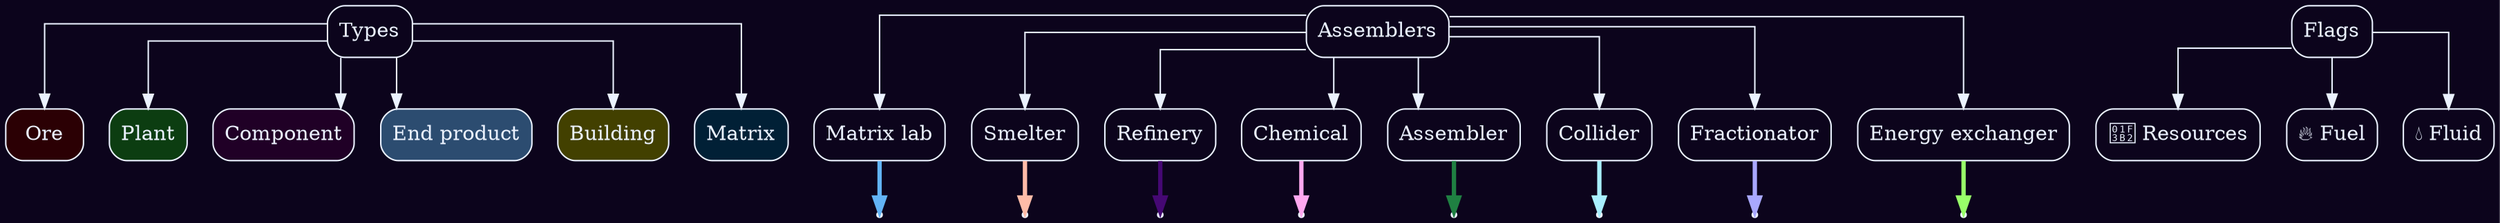 digraph g {
  graph [overlap=false, splines=ortho, ratio=auto, bgcolor="#0c041c", fontcolor="#ebf2ff", fontname=Roboto, fontsize=10];
  node [shape=box, style="rounded,filled", fontcolor="#ebf2ff", color="#ebf2ff"];
  edge [fontcolor="#ebf2ff", color="#ebf2ff", penwidth=3, minlen=1];
types [label="Types", fillcolor="#0c041c"]; assemblers [label="Assemblers", fillcolor="#0c041c"]; flags [label="Flags", fillcolor="#0c041c"];   natural_generation [label="🎲 Resources", fillcolor="#0c041c"]; flags ->natural_generation [penwidth=1];
  fuel [label="🔥 Fuel", fillcolor="#0c041c"]; flags ->fuel [penwidth=1];
  fluid [label="💧 Fluid", fillcolor="#0c041c"]; flags ->fluid [penwidth=1];
  ore [label="Ore", fillcolor="#2b0004"]; types -> ore [penwidth=1];
  plant [label="Plant", fillcolor="#0c3d11"]; types -> plant [penwidth=1];
  component [label="Component", fillcolor="#200026"]; types -> component [penwidth=1];
  product [label="End product", fillcolor="#2c4c70"]; types -> product [penwidth=1];
  building [label="Building", fillcolor="#424000"]; types -> building [penwidth=1];
  matrix [label="Matrix", fillcolor="#012036"]; types -> matrix [penwidth=1];
  matrix_lab_a [label="Matrix lab", fillcolor="#0c041c"]; matrix_lab_b [shape=point]; assemblers -> matrix_lab_a [penwidth=1]; matrix_lab_a -> matrix_lab_b [color="#62b3f5"]; 
  smelter_a [label="Smelter", fillcolor="#0c041c"]; smelter_b [shape=point]; assemblers -> smelter_a [penwidth=1]; smelter_a -> smelter_b [color="#ffbca8"]; 
  oil_refinery_a [label="Refinery", fillcolor="#0c041c"]; oil_refinery_b [shape=point]; assemblers -> oil_refinery_a [penwidth=1]; oil_refinery_a -> oil_refinery_b [color="#450873"]; 
  chemical_plant_a [label="Chemical", fillcolor="#0c041c"]; chemical_plant_b [shape=point]; assemblers -> chemical_plant_a [penwidth=1]; chemical_plant_a -> chemical_plant_b [color="#ffa8ef"]; 
  assembling_machine_a [label="Assembler", fillcolor="#0c041c"]; assembling_machine_b [shape=point]; assemblers -> assembling_machine_a [penwidth=1]; assembling_machine_a -> assembling_machine_b [color="#1f8042"]; 
  miniature_particle_collider_a [label="Collider", fillcolor="#0c041c"]; miniature_particle_collider_b [shape=point]; assemblers -> miniature_particle_collider_a [penwidth=1]; miniature_particle_collider_a -> miniature_particle_collider_b [color="#a8efff"]; 
  fractionator_a [label="Fractionator", fillcolor="#0c041c"]; fractionator_b [shape=point]; assemblers -> fractionator_a [penwidth=1]; fractionator_a -> fractionator_b [color="#a9a8ff"]; 
  energy_exchanger_a [label="Energy exchanger", fillcolor="#0c041c"]; energy_exchanger_b [shape=point]; assemblers -> energy_exchanger_a [penwidth=1]; energy_exchanger_a -> energy_exchanger_b [color="#98ff69"]; 
  }

